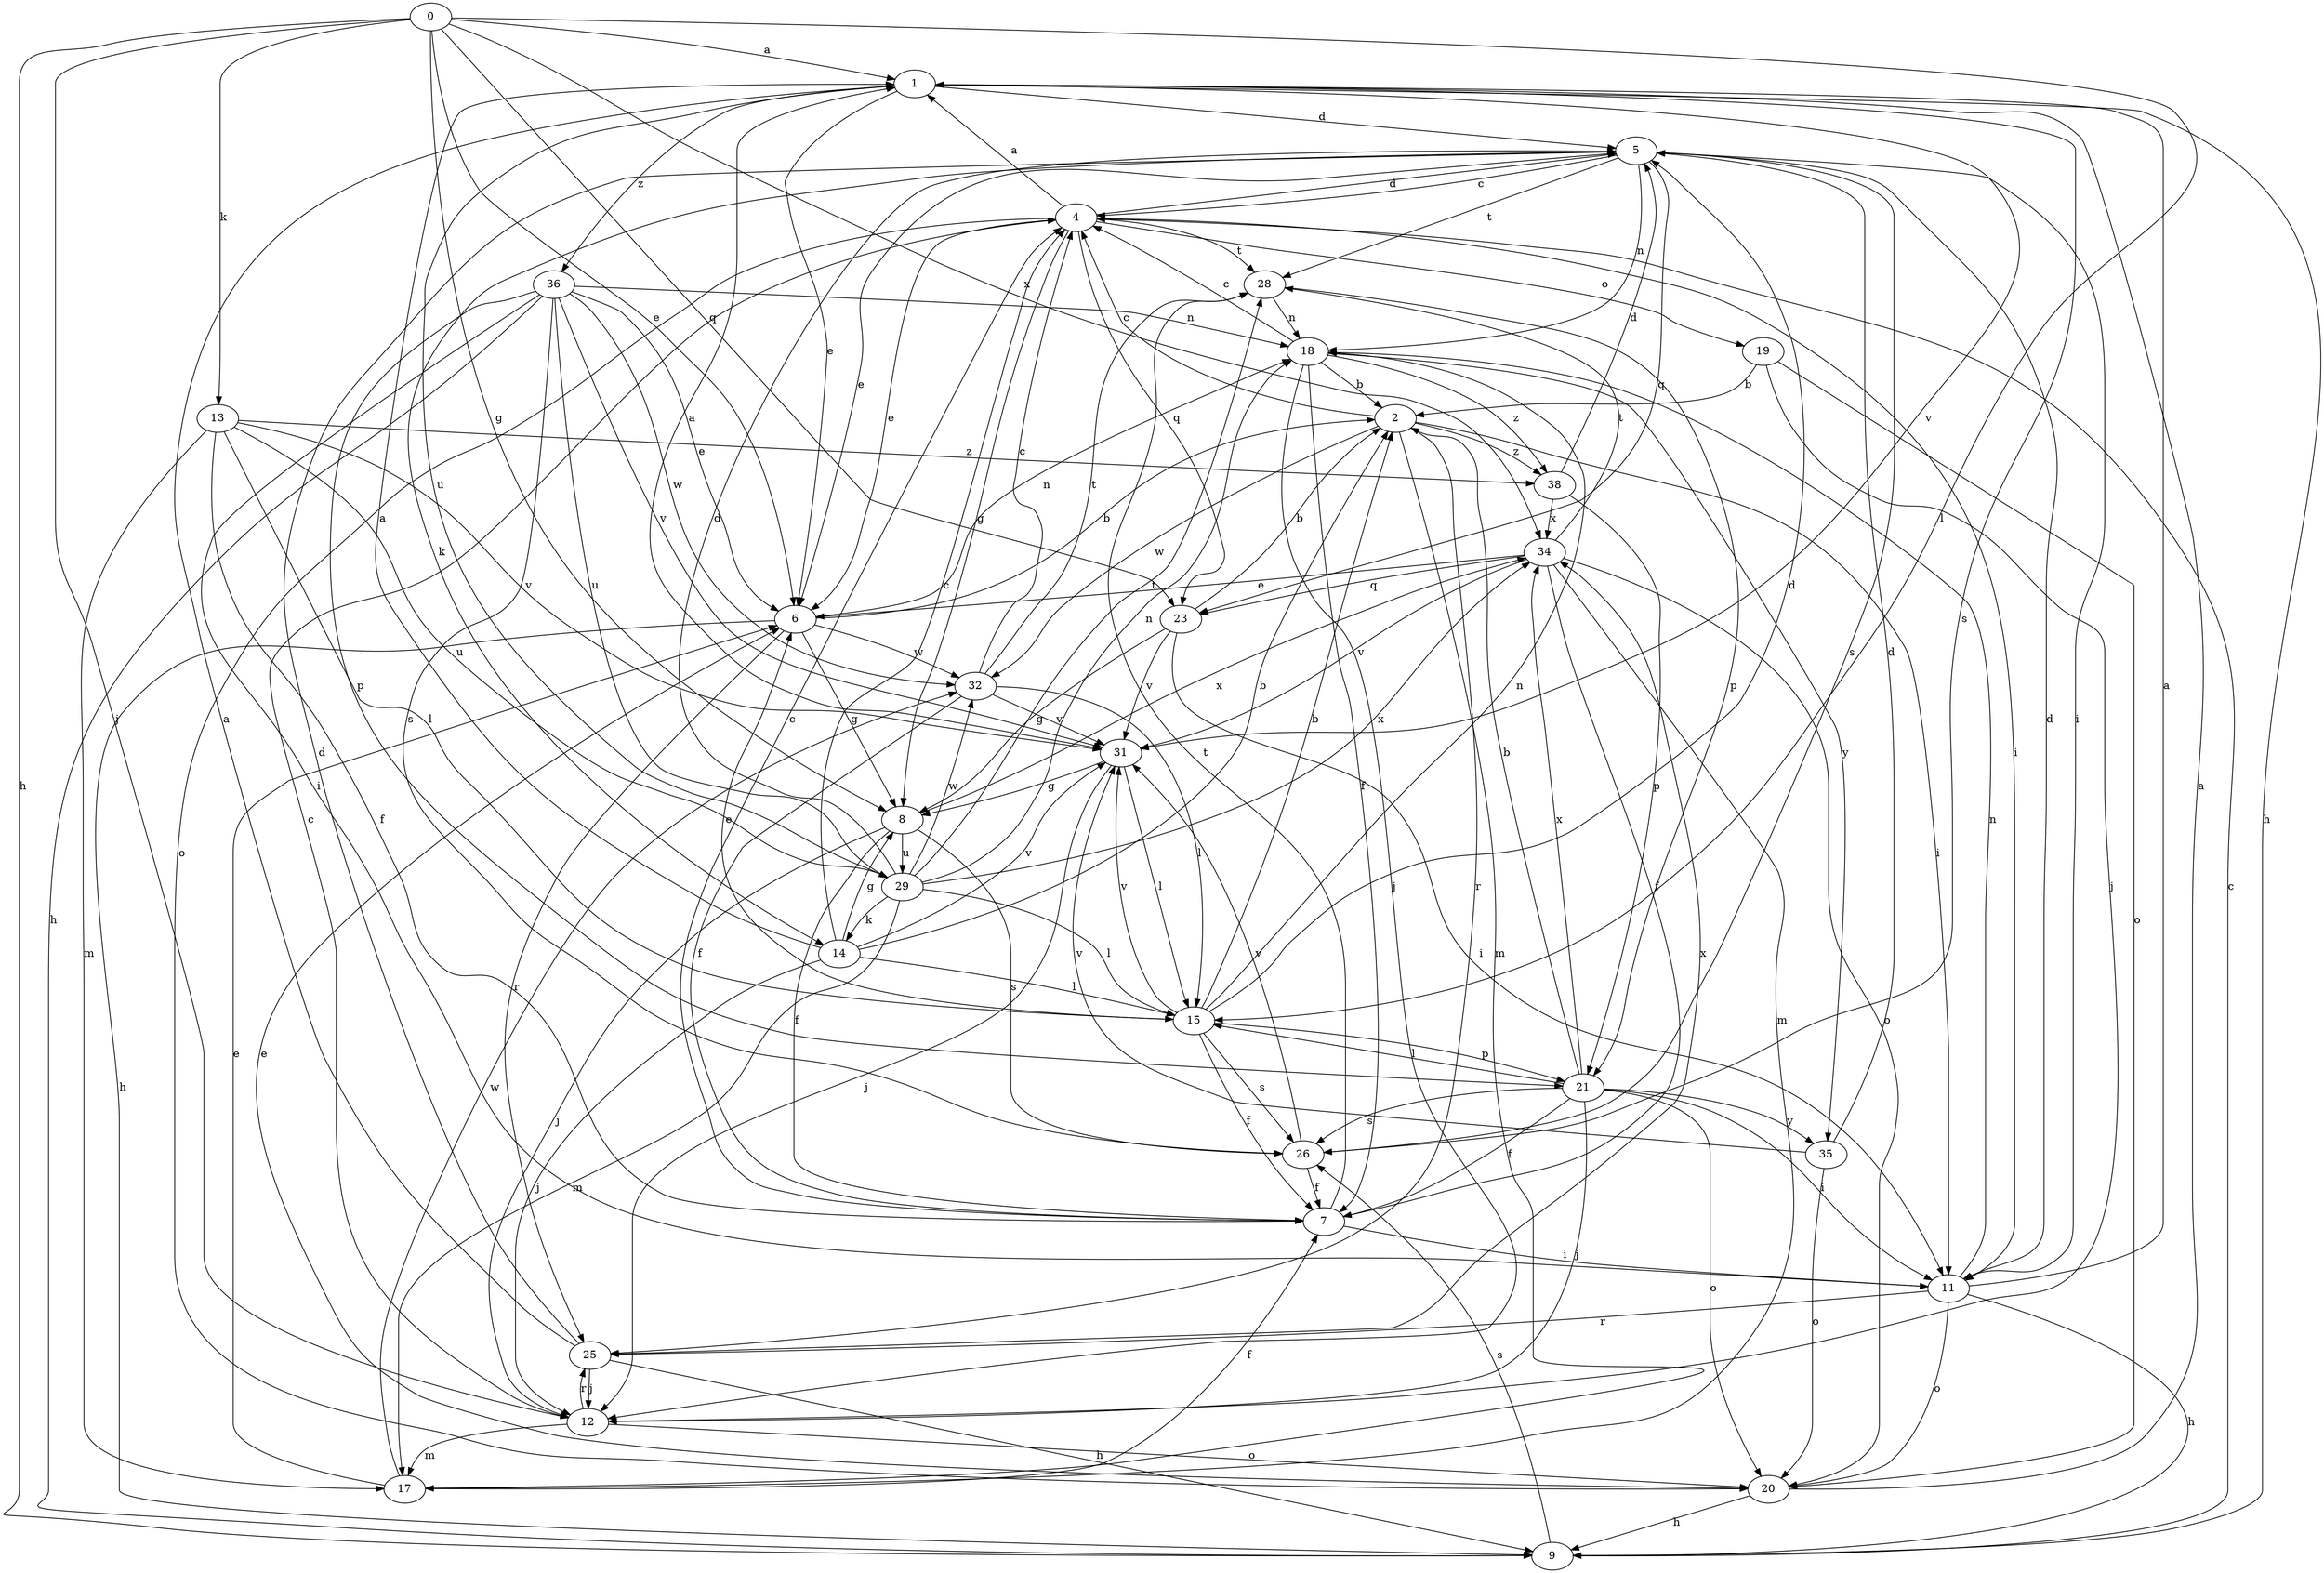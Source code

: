 strict digraph  {
0;
1;
2;
4;
5;
6;
7;
8;
9;
11;
12;
13;
14;
15;
17;
18;
19;
20;
21;
23;
25;
26;
28;
29;
31;
32;
34;
35;
36;
38;
0 -> 1  [label=a];
0 -> 6  [label=e];
0 -> 8  [label=g];
0 -> 9  [label=h];
0 -> 12  [label=j];
0 -> 13  [label=k];
0 -> 15  [label=l];
0 -> 23  [label=q];
0 -> 34  [label=x];
1 -> 5  [label=d];
1 -> 6  [label=e];
1 -> 9  [label=h];
1 -> 26  [label=s];
1 -> 29  [label=u];
1 -> 31  [label=v];
1 -> 36  [label=z];
2 -> 4  [label=c];
2 -> 11  [label=i];
2 -> 17  [label=m];
2 -> 25  [label=r];
2 -> 32  [label=w];
2 -> 38  [label=z];
4 -> 1  [label=a];
4 -> 5  [label=d];
4 -> 6  [label=e];
4 -> 8  [label=g];
4 -> 11  [label=i];
4 -> 19  [label=o];
4 -> 20  [label=o];
4 -> 23  [label=q];
4 -> 28  [label=t];
5 -> 4  [label=c];
5 -> 6  [label=e];
5 -> 11  [label=i];
5 -> 14  [label=k];
5 -> 18  [label=n];
5 -> 23  [label=q];
5 -> 26  [label=s];
5 -> 28  [label=t];
6 -> 2  [label=b];
6 -> 8  [label=g];
6 -> 9  [label=h];
6 -> 18  [label=n];
6 -> 25  [label=r];
6 -> 32  [label=w];
7 -> 4  [label=c];
7 -> 11  [label=i];
7 -> 28  [label=t];
8 -> 7  [label=f];
8 -> 12  [label=j];
8 -> 26  [label=s];
8 -> 29  [label=u];
8 -> 34  [label=x];
9 -> 4  [label=c];
9 -> 26  [label=s];
11 -> 1  [label=a];
11 -> 5  [label=d];
11 -> 9  [label=h];
11 -> 18  [label=n];
11 -> 20  [label=o];
11 -> 25  [label=r];
12 -> 4  [label=c];
12 -> 17  [label=m];
12 -> 20  [label=o];
12 -> 25  [label=r];
13 -> 7  [label=f];
13 -> 15  [label=l];
13 -> 17  [label=m];
13 -> 29  [label=u];
13 -> 31  [label=v];
13 -> 38  [label=z];
14 -> 1  [label=a];
14 -> 2  [label=b];
14 -> 4  [label=c];
14 -> 8  [label=g];
14 -> 12  [label=j];
14 -> 15  [label=l];
14 -> 31  [label=v];
15 -> 2  [label=b];
15 -> 5  [label=d];
15 -> 6  [label=e];
15 -> 7  [label=f];
15 -> 18  [label=n];
15 -> 21  [label=p];
15 -> 26  [label=s];
15 -> 31  [label=v];
17 -> 6  [label=e];
17 -> 7  [label=f];
17 -> 32  [label=w];
18 -> 2  [label=b];
18 -> 4  [label=c];
18 -> 7  [label=f];
18 -> 12  [label=j];
18 -> 35  [label=y];
18 -> 38  [label=z];
19 -> 2  [label=b];
19 -> 12  [label=j];
19 -> 20  [label=o];
20 -> 1  [label=a];
20 -> 6  [label=e];
20 -> 9  [label=h];
21 -> 2  [label=b];
21 -> 7  [label=f];
21 -> 11  [label=i];
21 -> 12  [label=j];
21 -> 15  [label=l];
21 -> 20  [label=o];
21 -> 26  [label=s];
21 -> 34  [label=x];
21 -> 35  [label=y];
23 -> 2  [label=b];
23 -> 8  [label=g];
23 -> 11  [label=i];
23 -> 31  [label=v];
25 -> 1  [label=a];
25 -> 5  [label=d];
25 -> 9  [label=h];
25 -> 12  [label=j];
25 -> 34  [label=x];
26 -> 7  [label=f];
26 -> 31  [label=v];
28 -> 18  [label=n];
28 -> 21  [label=p];
29 -> 5  [label=d];
29 -> 14  [label=k];
29 -> 15  [label=l];
29 -> 17  [label=m];
29 -> 18  [label=n];
29 -> 28  [label=t];
29 -> 32  [label=w];
29 -> 34  [label=x];
31 -> 1  [label=a];
31 -> 8  [label=g];
31 -> 12  [label=j];
31 -> 15  [label=l];
32 -> 4  [label=c];
32 -> 7  [label=f];
32 -> 15  [label=l];
32 -> 28  [label=t];
32 -> 31  [label=v];
34 -> 6  [label=e];
34 -> 7  [label=f];
34 -> 17  [label=m];
34 -> 20  [label=o];
34 -> 23  [label=q];
34 -> 28  [label=t];
34 -> 31  [label=v];
35 -> 5  [label=d];
35 -> 20  [label=o];
35 -> 31  [label=v];
36 -> 6  [label=e];
36 -> 9  [label=h];
36 -> 11  [label=i];
36 -> 18  [label=n];
36 -> 21  [label=p];
36 -> 26  [label=s];
36 -> 29  [label=u];
36 -> 31  [label=v];
36 -> 32  [label=w];
38 -> 5  [label=d];
38 -> 21  [label=p];
38 -> 34  [label=x];
}
